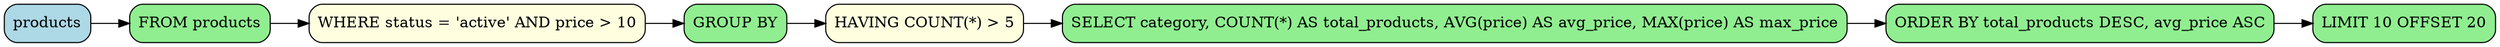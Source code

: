 digraph sqloflow {
  rankdir=LR;
  node [shape=box, style=rounded];

  // Node definitions
  node_0 [label="products", fillcolor=lightblue, style="filled,rounded"];
  node_1 [label="FROM products", fillcolor=lightgreen, style="filled,rounded"];
  node_3 [label="GROUP BY", fillcolor=lightgreen, style="filled,rounded"];
  node_5 [label="SELECT category, COUNT(*) AS total_products, AVG(price) AS avg_price, MAX(price) AS max_price", fillcolor=lightgreen, style="filled,rounded"];
  node_6 [label="ORDER BY total_products DESC, avg_price ASC", fillcolor=lightgreen, style="filled,rounded"];
  node_7 [label="LIMIT 10 OFFSET 20", fillcolor=lightgreen, style="filled,rounded"];
  node_2 [label="WHERE status = 'active' AND price > 10", fillcolor=lightyellow, style="filled,rounded"];
  node_4 [label="HAVING COUNT(*) > 5", fillcolor=lightyellow, style="filled,rounded"];

  // Edges
  node_0 -> node_1 [color=black];
  node_1 -> node_2 [color=black];
  node_2 -> node_3 [color=black];
  node_3 -> node_4 [color=black];
  node_4 -> node_5 [color=black];
  node_5 -> node_6 [color=black];
  node_6 -> node_7 [color=black];
}